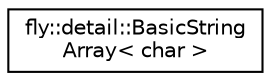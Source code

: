 digraph "Graphical Class Hierarchy"
{
 // LATEX_PDF_SIZE
  edge [fontname="Helvetica",fontsize="10",labelfontname="Helvetica",labelfontsize="10"];
  node [fontname="Helvetica",fontsize="10",shape=record];
  rankdir="LR";
  Node0 [label="fly::detail::BasicString\lArray\< char \>",height=0.2,width=0.4,color="black", fillcolor="white", style="filled",URL="$structfly_1_1detail_1_1_basic_string_array_3_01char_01_4.html",tooltip=" "];
}
